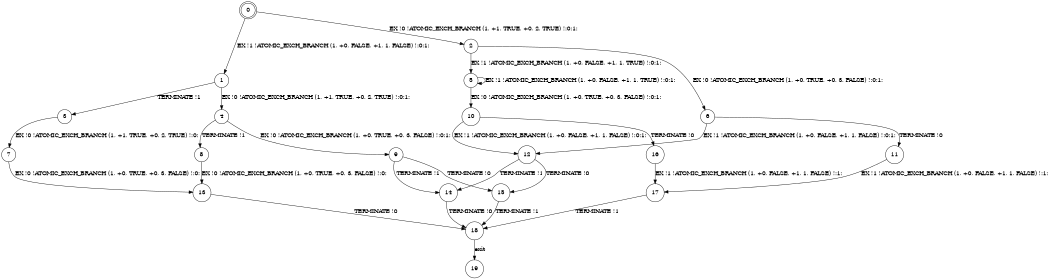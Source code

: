 digraph BCG {
size = "7, 10.5";
center = TRUE;
node [shape = circle];
0 [peripheries = 2];
0 -> 1 [label = "EX !1 !ATOMIC_EXCH_BRANCH (1, +0, FALSE, +1, 1, FALSE) !:0:1:"];
0 -> 2 [label = "EX !0 !ATOMIC_EXCH_BRANCH (1, +1, TRUE, +0, 2, TRUE) !:0:1:"];
1 -> 3 [label = "TERMINATE !1"];
1 -> 4 [label = "EX !0 !ATOMIC_EXCH_BRANCH (1, +1, TRUE, +0, 2, TRUE) !:0:1:"];
2 -> 5 [label = "EX !1 !ATOMIC_EXCH_BRANCH (1, +0, FALSE, +1, 1, TRUE) !:0:1:"];
2 -> 6 [label = "EX !0 !ATOMIC_EXCH_BRANCH (1, +0, TRUE, +0, 3, FALSE) !:0:1:"];
3 -> 7 [label = "EX !0 !ATOMIC_EXCH_BRANCH (1, +1, TRUE, +0, 2, TRUE) !:0:"];
4 -> 8 [label = "TERMINATE !1"];
4 -> 9 [label = "EX !0 !ATOMIC_EXCH_BRANCH (1, +0, TRUE, +0, 3, FALSE) !:0:1:"];
5 -> 5 [label = "EX !1 !ATOMIC_EXCH_BRANCH (1, +0, FALSE, +1, 1, TRUE) !:0:1:"];
5 -> 10 [label = "EX !0 !ATOMIC_EXCH_BRANCH (1, +0, TRUE, +0, 3, FALSE) !:0:1:"];
6 -> 11 [label = "TERMINATE !0"];
6 -> 12 [label = "EX !1 !ATOMIC_EXCH_BRANCH (1, +0, FALSE, +1, 1, FALSE) !:0:1:"];
7 -> 13 [label = "EX !0 !ATOMIC_EXCH_BRANCH (1, +0, TRUE, +0, 3, FALSE) !:0:"];
8 -> 13 [label = "EX !0 !ATOMIC_EXCH_BRANCH (1, +0, TRUE, +0, 3, FALSE) !:0:"];
9 -> 14 [label = "TERMINATE !1"];
9 -> 15 [label = "TERMINATE !0"];
10 -> 16 [label = "TERMINATE !0"];
10 -> 12 [label = "EX !1 !ATOMIC_EXCH_BRANCH (1, +0, FALSE, +1, 1, FALSE) !:0:1:"];
11 -> 17 [label = "EX !1 !ATOMIC_EXCH_BRANCH (1, +0, FALSE, +1, 1, FALSE) !:1:"];
12 -> 14 [label = "TERMINATE !1"];
12 -> 15 [label = "TERMINATE !0"];
13 -> 18 [label = "TERMINATE !0"];
14 -> 18 [label = "TERMINATE !0"];
15 -> 18 [label = "TERMINATE !1"];
16 -> 17 [label = "EX !1 !ATOMIC_EXCH_BRANCH (1, +0, FALSE, +1, 1, FALSE) !:1:"];
17 -> 18 [label = "TERMINATE !1"];
18 -> 19 [label = "exit"];
}
